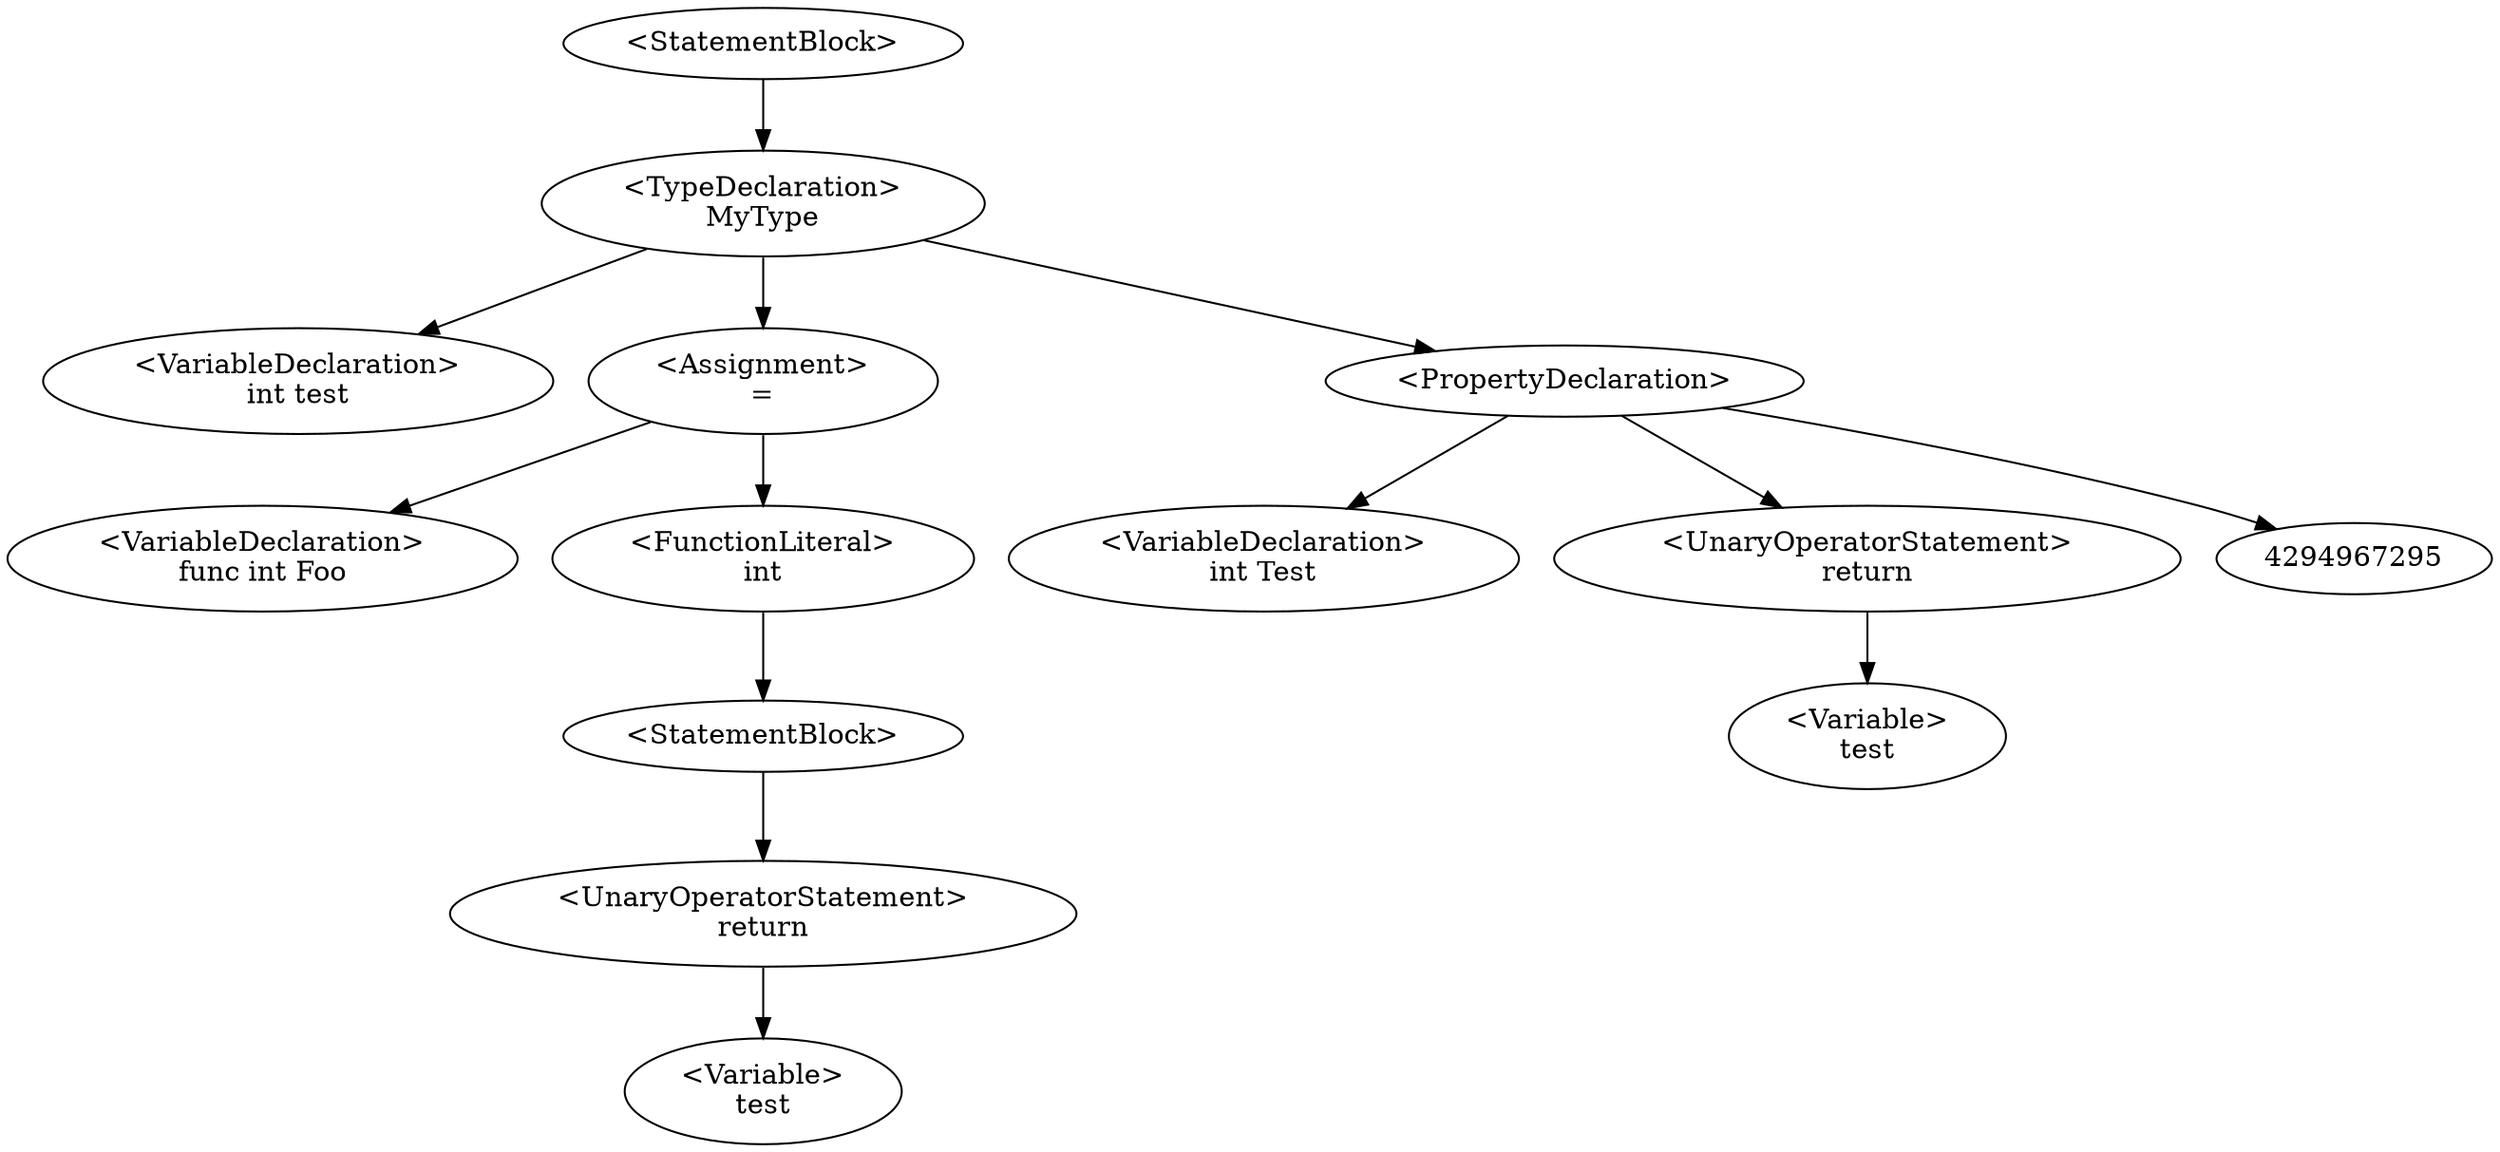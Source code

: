 digraph G {
0 [label="<StatementBlock>"];0->1;
1 [label="<TypeDeclaration>\nMyType"];1->2;1->4;1->10;
2 [label="<VariableDeclaration>\nint test"];
4 [label="<Assignment>\n="];4->3;4->5;
3 [label="<VariableDeclaration>\nfunc int Foo"];
5 [label="<FunctionLiteral>
int"];5->8;
8 [label="<StatementBlock>"];8->6;
6 [label="<UnaryOperatorStatement>\nreturn"];6->7;
7 [label="<Variable>\ntest"];
10 [label="<PropertyDeclaration>"];10->9;10->11;10->4294967295;
9 [label="<VariableDeclaration>\nint Test"];
11 [label="<UnaryOperatorStatement>\nreturn"];11->12;
12 [label="<Variable>\ntest"];
}